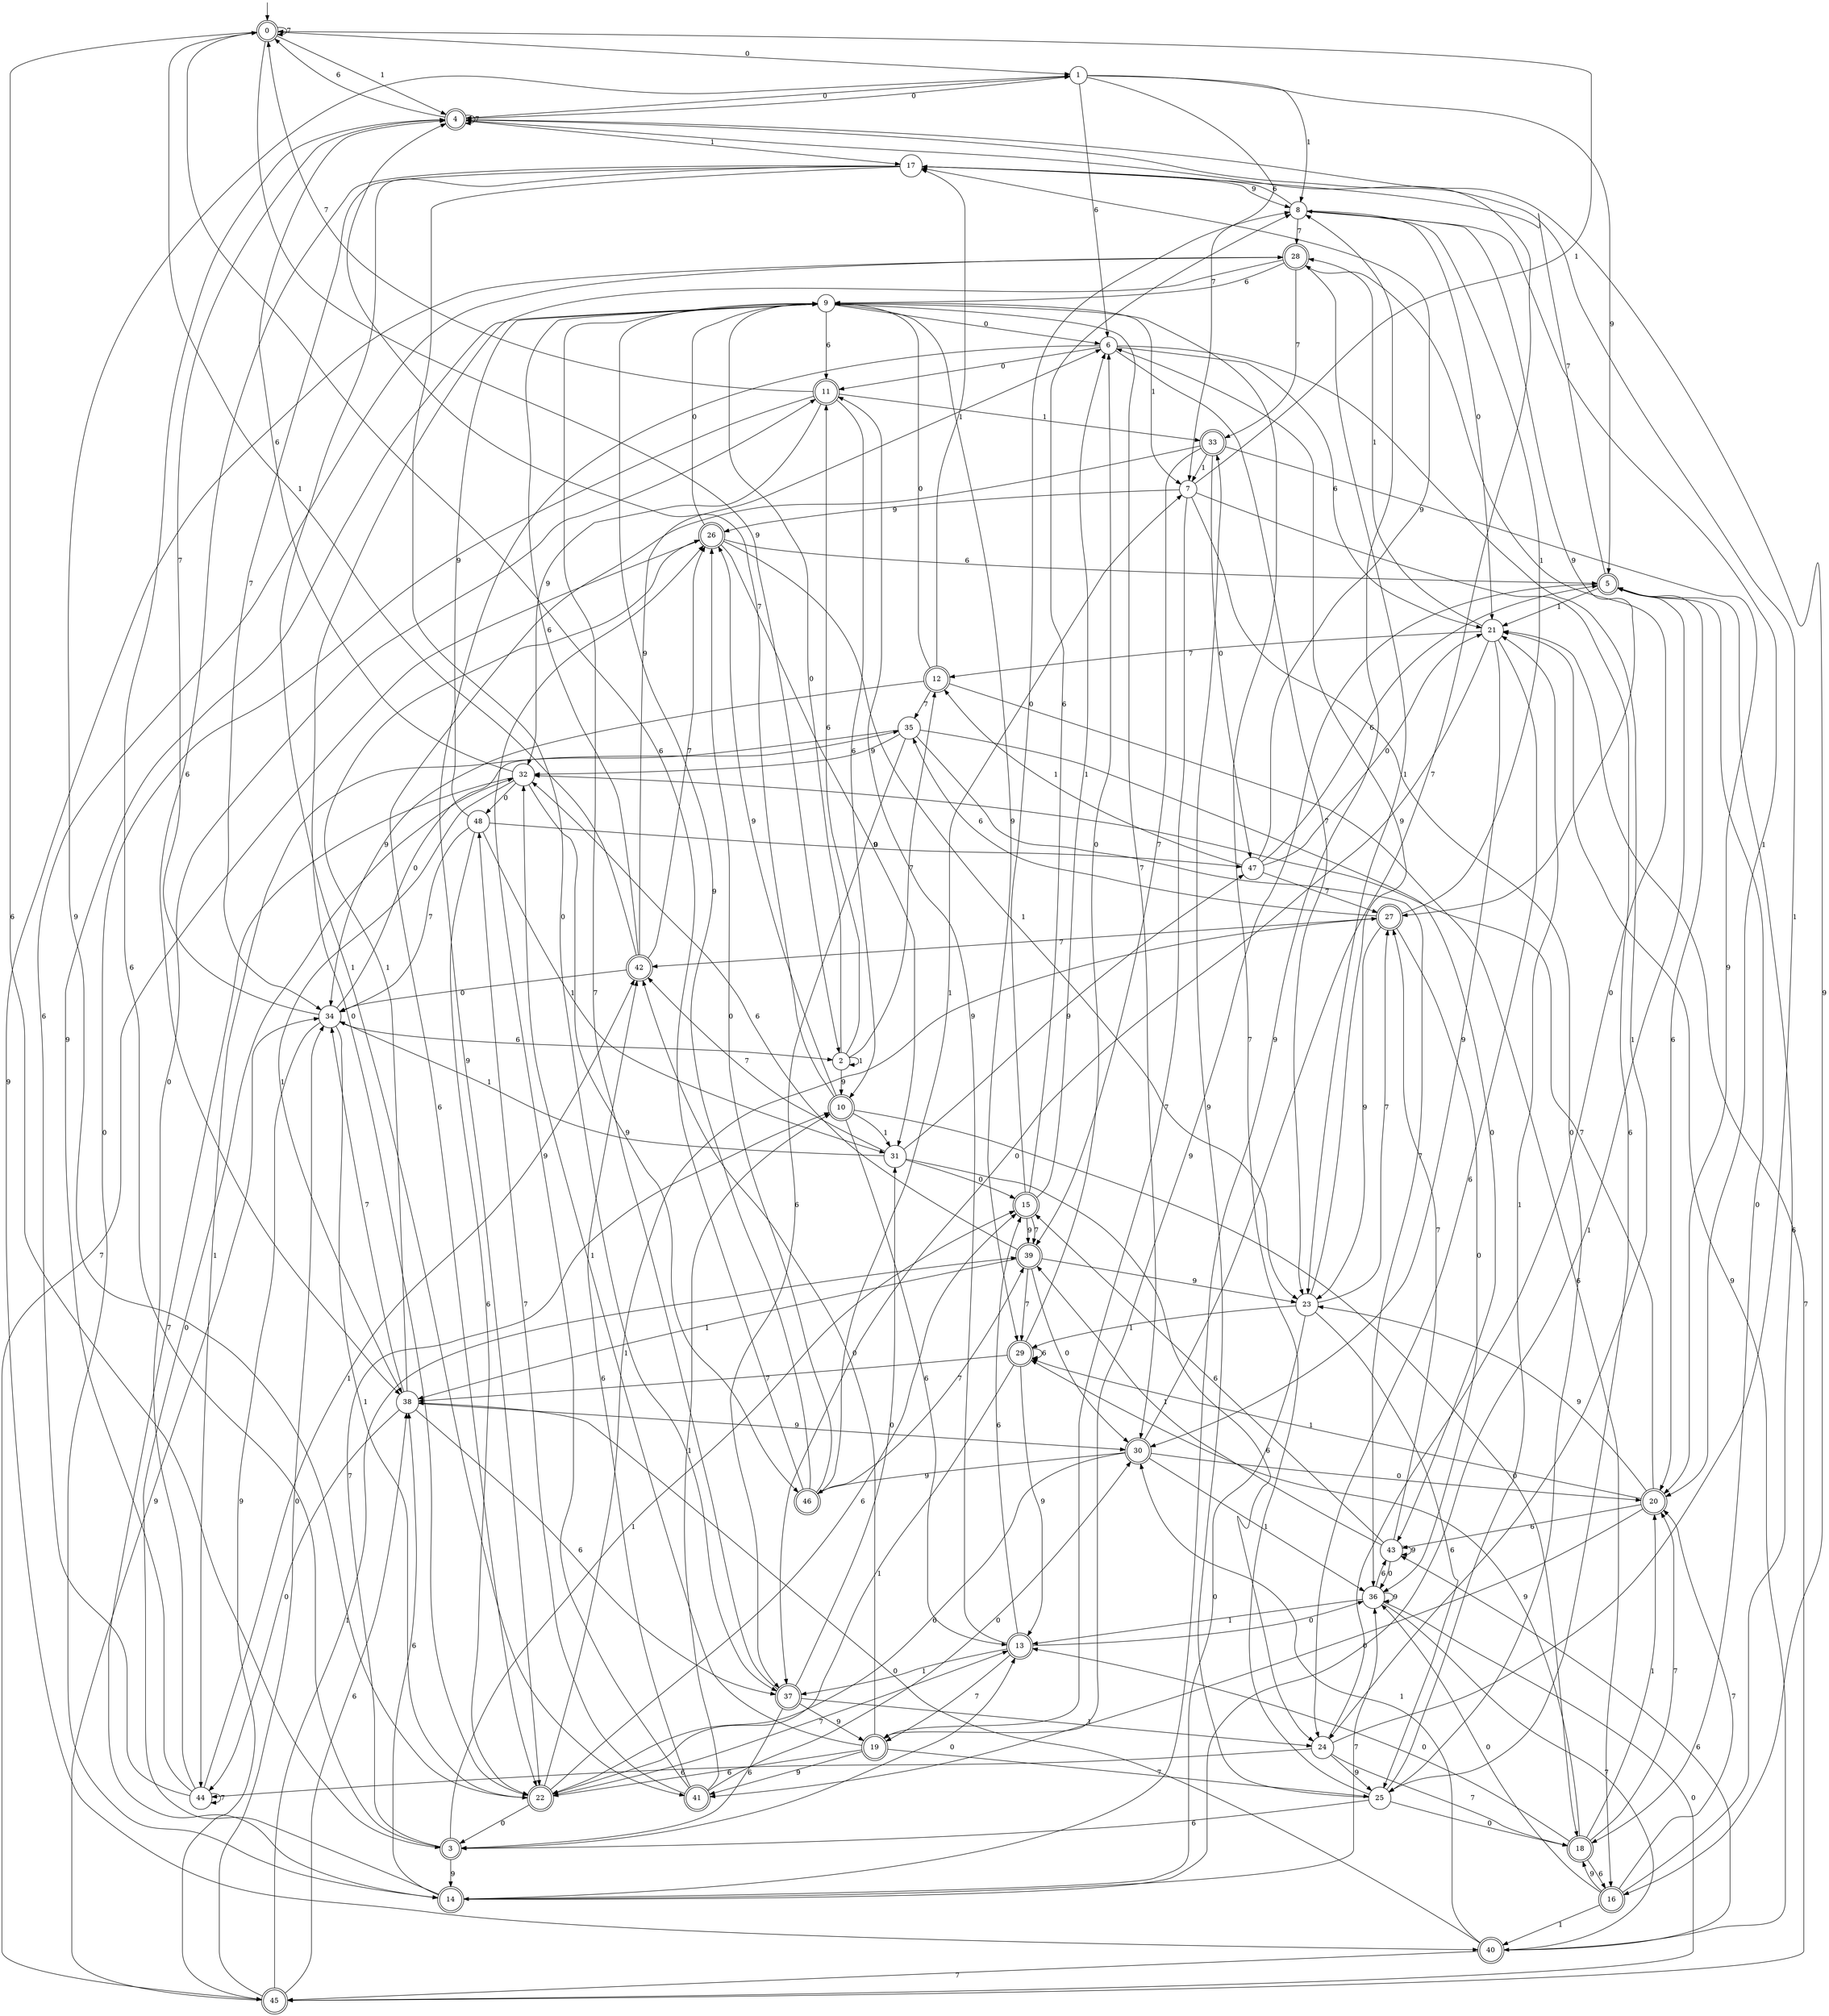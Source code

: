 digraph g {

	s0 [shape="doublecircle" label="0"];
	s1 [shape="circle" label="1"];
	s2 [shape="circle" label="2"];
	s3 [shape="doublecircle" label="3"];
	s4 [shape="doublecircle" label="4"];
	s5 [shape="doublecircle" label="5"];
	s6 [shape="circle" label="6"];
	s7 [shape="circle" label="7"];
	s8 [shape="circle" label="8"];
	s9 [shape="circle" label="9"];
	s10 [shape="doublecircle" label="10"];
	s11 [shape="doublecircle" label="11"];
	s12 [shape="doublecircle" label="12"];
	s13 [shape="doublecircle" label="13"];
	s14 [shape="doublecircle" label="14"];
	s15 [shape="doublecircle" label="15"];
	s16 [shape="doublecircle" label="16"];
	s17 [shape="circle" label="17"];
	s18 [shape="doublecircle" label="18"];
	s19 [shape="doublecircle" label="19"];
	s20 [shape="doublecircle" label="20"];
	s21 [shape="circle" label="21"];
	s22 [shape="doublecircle" label="22"];
	s23 [shape="circle" label="23"];
	s24 [shape="circle" label="24"];
	s25 [shape="circle" label="25"];
	s26 [shape="doublecircle" label="26"];
	s27 [shape="doublecircle" label="27"];
	s28 [shape="doublecircle" label="28"];
	s29 [shape="doublecircle" label="29"];
	s30 [shape="doublecircle" label="30"];
	s31 [shape="circle" label="31"];
	s32 [shape="circle" label="32"];
	s33 [shape="doublecircle" label="33"];
	s34 [shape="circle" label="34"];
	s35 [shape="circle" label="35"];
	s36 [shape="circle" label="36"];
	s37 [shape="doublecircle" label="37"];
	s38 [shape="circle" label="38"];
	s39 [shape="doublecircle" label="39"];
	s40 [shape="doublecircle" label="40"];
	s41 [shape="doublecircle" label="41"];
	s42 [shape="doublecircle" label="42"];
	s43 [shape="circle" label="43"];
	s44 [shape="circle" label="44"];
	s45 [shape="doublecircle" label="45"];
	s46 [shape="doublecircle" label="46"];
	s47 [shape="circle" label="47"];
	s48 [shape="circle" label="48"];
	s0 -> s1 [label="0"];
	s0 -> s2 [label="9"];
	s0 -> s3 [label="6"];
	s0 -> s0 [label="7"];
	s0 -> s4 [label="1"];
	s1 -> s4 [label="0"];
	s1 -> s5 [label="9"];
	s1 -> s6 [label="6"];
	s1 -> s7 [label="7"];
	s1 -> s8 [label="1"];
	s2 -> s9 [label="0"];
	s2 -> s10 [label="9"];
	s2 -> s11 [label="6"];
	s2 -> s12 [label="7"];
	s2 -> s2 [label="1"];
	s3 -> s13 [label="0"];
	s3 -> s14 [label="9"];
	s3 -> s4 [label="6"];
	s3 -> s10 [label="7"];
	s3 -> s15 [label="1"];
	s4 -> s1 [label="0"];
	s4 -> s16 [label="9"];
	s4 -> s0 [label="6"];
	s4 -> s4 [label="7"];
	s4 -> s17 [label="1"];
	s5 -> s18 [label="0"];
	s5 -> s19 [label="9"];
	s5 -> s20 [label="6"];
	s5 -> s17 [label="7"];
	s5 -> s21 [label="1"];
	s6 -> s11 [label="0"];
	s6 -> s22 [label="9"];
	s6 -> s21 [label="6"];
	s6 -> s23 [label="7"];
	s6 -> s24 [label="1"];
	s7 -> s25 [label="0"];
	s7 -> s26 [label="9"];
	s7 -> s25 [label="6"];
	s7 -> s19 [label="7"];
	s7 -> s0 [label="1"];
	s8 -> s21 [label="0"];
	s8 -> s27 [label="9"];
	s8 -> s17 [label="6"];
	s8 -> s28 [label="7"];
	s8 -> s20 [label="1"];
	s9 -> s6 [label="0"];
	s9 -> s29 [label="9"];
	s9 -> s11 [label="6"];
	s9 -> s30 [label="7"];
	s9 -> s7 [label="1"];
	s10 -> s18 [label="0"];
	s10 -> s26 [label="9"];
	s10 -> s13 [label="6"];
	s10 -> s4 [label="7"];
	s10 -> s31 [label="1"];
	s11 -> s14 [label="0"];
	s11 -> s32 [label="9"];
	s11 -> s10 [label="6"];
	s11 -> s0 [label="7"];
	s11 -> s33 [label="1"];
	s12 -> s9 [label="0"];
	s12 -> s34 [label="9"];
	s12 -> s16 [label="6"];
	s12 -> s35 [label="7"];
	s12 -> s17 [label="1"];
	s13 -> s36 [label="0"];
	s13 -> s11 [label="9"];
	s13 -> s15 [label="6"];
	s13 -> s19 [label="7"];
	s13 -> s37 [label="1"];
	s14 -> s32 [label="0"];
	s14 -> s8 [label="9"];
	s14 -> s38 [label="6"];
	s14 -> s36 [label="7"];
	s14 -> s5 [label="1"];
	s15 -> s8 [label="0"];
	s15 -> s39 [label="9"];
	s15 -> s8 [label="6"];
	s15 -> s39 [label="7"];
	s15 -> s6 [label="1"];
	s16 -> s36 [label="0"];
	s16 -> s18 [label="9"];
	s16 -> s5 [label="6"];
	s16 -> s20 [label="7"];
	s16 -> s40 [label="1"];
	s17 -> s37 [label="0"];
	s17 -> s8 [label="9"];
	s17 -> s38 [label="6"];
	s17 -> s34 [label="7"];
	s17 -> s41 [label="1"];
	s18 -> s13 [label="0"];
	s18 -> s29 [label="9"];
	s18 -> s16 [label="6"];
	s18 -> s20 [label="7"];
	s18 -> s20 [label="1"];
	s19 -> s42 [label="0"];
	s19 -> s41 [label="9"];
	s19 -> s22 [label="6"];
	s19 -> s25 [label="7"];
	s19 -> s32 [label="1"];
	s20 -> s41 [label="0"];
	s20 -> s23 [label="9"];
	s20 -> s43 [label="6"];
	s20 -> s32 [label="7"];
	s20 -> s29 [label="1"];
	s21 -> s37 [label="0"];
	s21 -> s30 [label="9"];
	s21 -> s24 [label="6"];
	s21 -> s12 [label="7"];
	s21 -> s28 [label="1"];
	s22 -> s3 [label="0"];
	s22 -> s1 [label="9"];
	s22 -> s15 [label="6"];
	s22 -> s13 [label="7"];
	s22 -> s27 [label="1"];
	s23 -> s14 [label="0"];
	s23 -> s6 [label="9"];
	s23 -> s25 [label="6"];
	s23 -> s27 [label="7"];
	s23 -> s29 [label="1"];
	s24 -> s28 [label="0"];
	s24 -> s25 [label="9"];
	s24 -> s44 [label="6"];
	s24 -> s18 [label="7"];
	s24 -> s4 [label="1"];
	s25 -> s18 [label="0"];
	s25 -> s33 [label="9"];
	s25 -> s3 [label="6"];
	s25 -> s9 [label="7"];
	s25 -> s21 [label="1"];
	s26 -> s9 [label="0"];
	s26 -> s31 [label="9"];
	s26 -> s5 [label="6"];
	s26 -> s45 [label="7"];
	s26 -> s23 [label="1"];
	s27 -> s36 [label="0"];
	s27 -> s23 [label="9"];
	s27 -> s35 [label="6"];
	s27 -> s42 [label="7"];
	s27 -> s8 [label="1"];
	s28 -> s22 [label="0"];
	s28 -> s40 [label="9"];
	s28 -> s9 [label="6"];
	s28 -> s33 [label="7"];
	s28 -> s23 [label="1"];
	s29 -> s6 [label="0"];
	s29 -> s13 [label="9"];
	s29 -> s29 [label="6"];
	s29 -> s38 [label="7"];
	s29 -> s22 [label="1"];
	s30 -> s20 [label="0"];
	s30 -> s46 [label="9"];
	s30 -> s22 [label="6"];
	s30 -> s4 [label="7"];
	s30 -> s36 [label="1"];
	s31 -> s15 [label="0"];
	s31 -> s47 [label="9"];
	s31 -> s24 [label="6"];
	s31 -> s42 [label="7"];
	s31 -> s34 [label="1"];
	s32 -> s48 [label="0"];
	s32 -> s46 [label="9"];
	s32 -> s4 [label="6"];
	s32 -> s14 [label="7"];
	s32 -> s38 [label="1"];
	s33 -> s47 [label="0"];
	s33 -> s20 [label="9"];
	s33 -> s22 [label="6"];
	s33 -> s39 [label="7"];
	s33 -> s7 [label="1"];
	s34 -> s35 [label="0"];
	s34 -> s45 [label="9"];
	s34 -> s2 [label="6"];
	s34 -> s4 [label="7"];
	s34 -> s22 [label="1"];
	s35 -> s43 [label="0"];
	s35 -> s32 [label="9"];
	s35 -> s37 [label="6"];
	s35 -> s36 [label="7"];
	s35 -> s44 [label="1"];
	s36 -> s45 [label="0"];
	s36 -> s36 [label="9"];
	s36 -> s43 [label="6"];
	s36 -> s40 [label="7"];
	s36 -> s13 [label="1"];
	s37 -> s31 [label="0"];
	s37 -> s19 [label="9"];
	s37 -> s3 [label="6"];
	s37 -> s9 [label="7"];
	s37 -> s24 [label="1"];
	s38 -> s44 [label="0"];
	s38 -> s30 [label="9"];
	s38 -> s37 [label="6"];
	s38 -> s34 [label="7"];
	s38 -> s26 [label="1"];
	s39 -> s30 [label="0"];
	s39 -> s23 [label="9"];
	s39 -> s32 [label="6"];
	s39 -> s29 [label="7"];
	s39 -> s38 [label="1"];
	s40 -> s38 [label="0"];
	s40 -> s21 [label="9"];
	s40 -> s43 [label="6"];
	s40 -> s45 [label="7"];
	s40 -> s30 [label="1"];
	s41 -> s30 [label="0"];
	s41 -> s26 [label="9"];
	s41 -> s42 [label="6"];
	s41 -> s48 [label="7"];
	s41 -> s10 [label="1"];
	s42 -> s34 [label="0"];
	s42 -> s6 [label="9"];
	s42 -> s9 [label="6"];
	s42 -> s26 [label="7"];
	s42 -> s0 [label="1"];
	s43 -> s36 [label="0"];
	s43 -> s43 [label="9"];
	s43 -> s15 [label="6"];
	s43 -> s27 [label="7"];
	s43 -> s39 [label="1"];
	s44 -> s11 [label="0"];
	s44 -> s9 [label="9"];
	s44 -> s28 [label="6"];
	s44 -> s44 [label="7"];
	s44 -> s42 [label="1"];
	s45 -> s34 [label="0"];
	s45 -> s34 [label="9"];
	s45 -> s38 [label="6"];
	s45 -> s21 [label="7"];
	s45 -> s39 [label="1"];
	s46 -> s26 [label="0"];
	s46 -> s9 [label="9"];
	s46 -> s0 [label="6"];
	s46 -> s39 [label="7"];
	s46 -> s7 [label="1"];
	s47 -> s21 [label="0"];
	s47 -> s17 [label="9"];
	s47 -> s5 [label="6"];
	s47 -> s27 [label="7"];
	s47 -> s12 [label="1"];
	s48 -> s47 [label="0"];
	s48 -> s9 [label="9"];
	s48 -> s22 [label="6"];
	s48 -> s34 [label="7"];
	s48 -> s31 [label="1"];

__start0 [label="" shape="none" width="0" height="0"];
__start0 -> s0;

}

